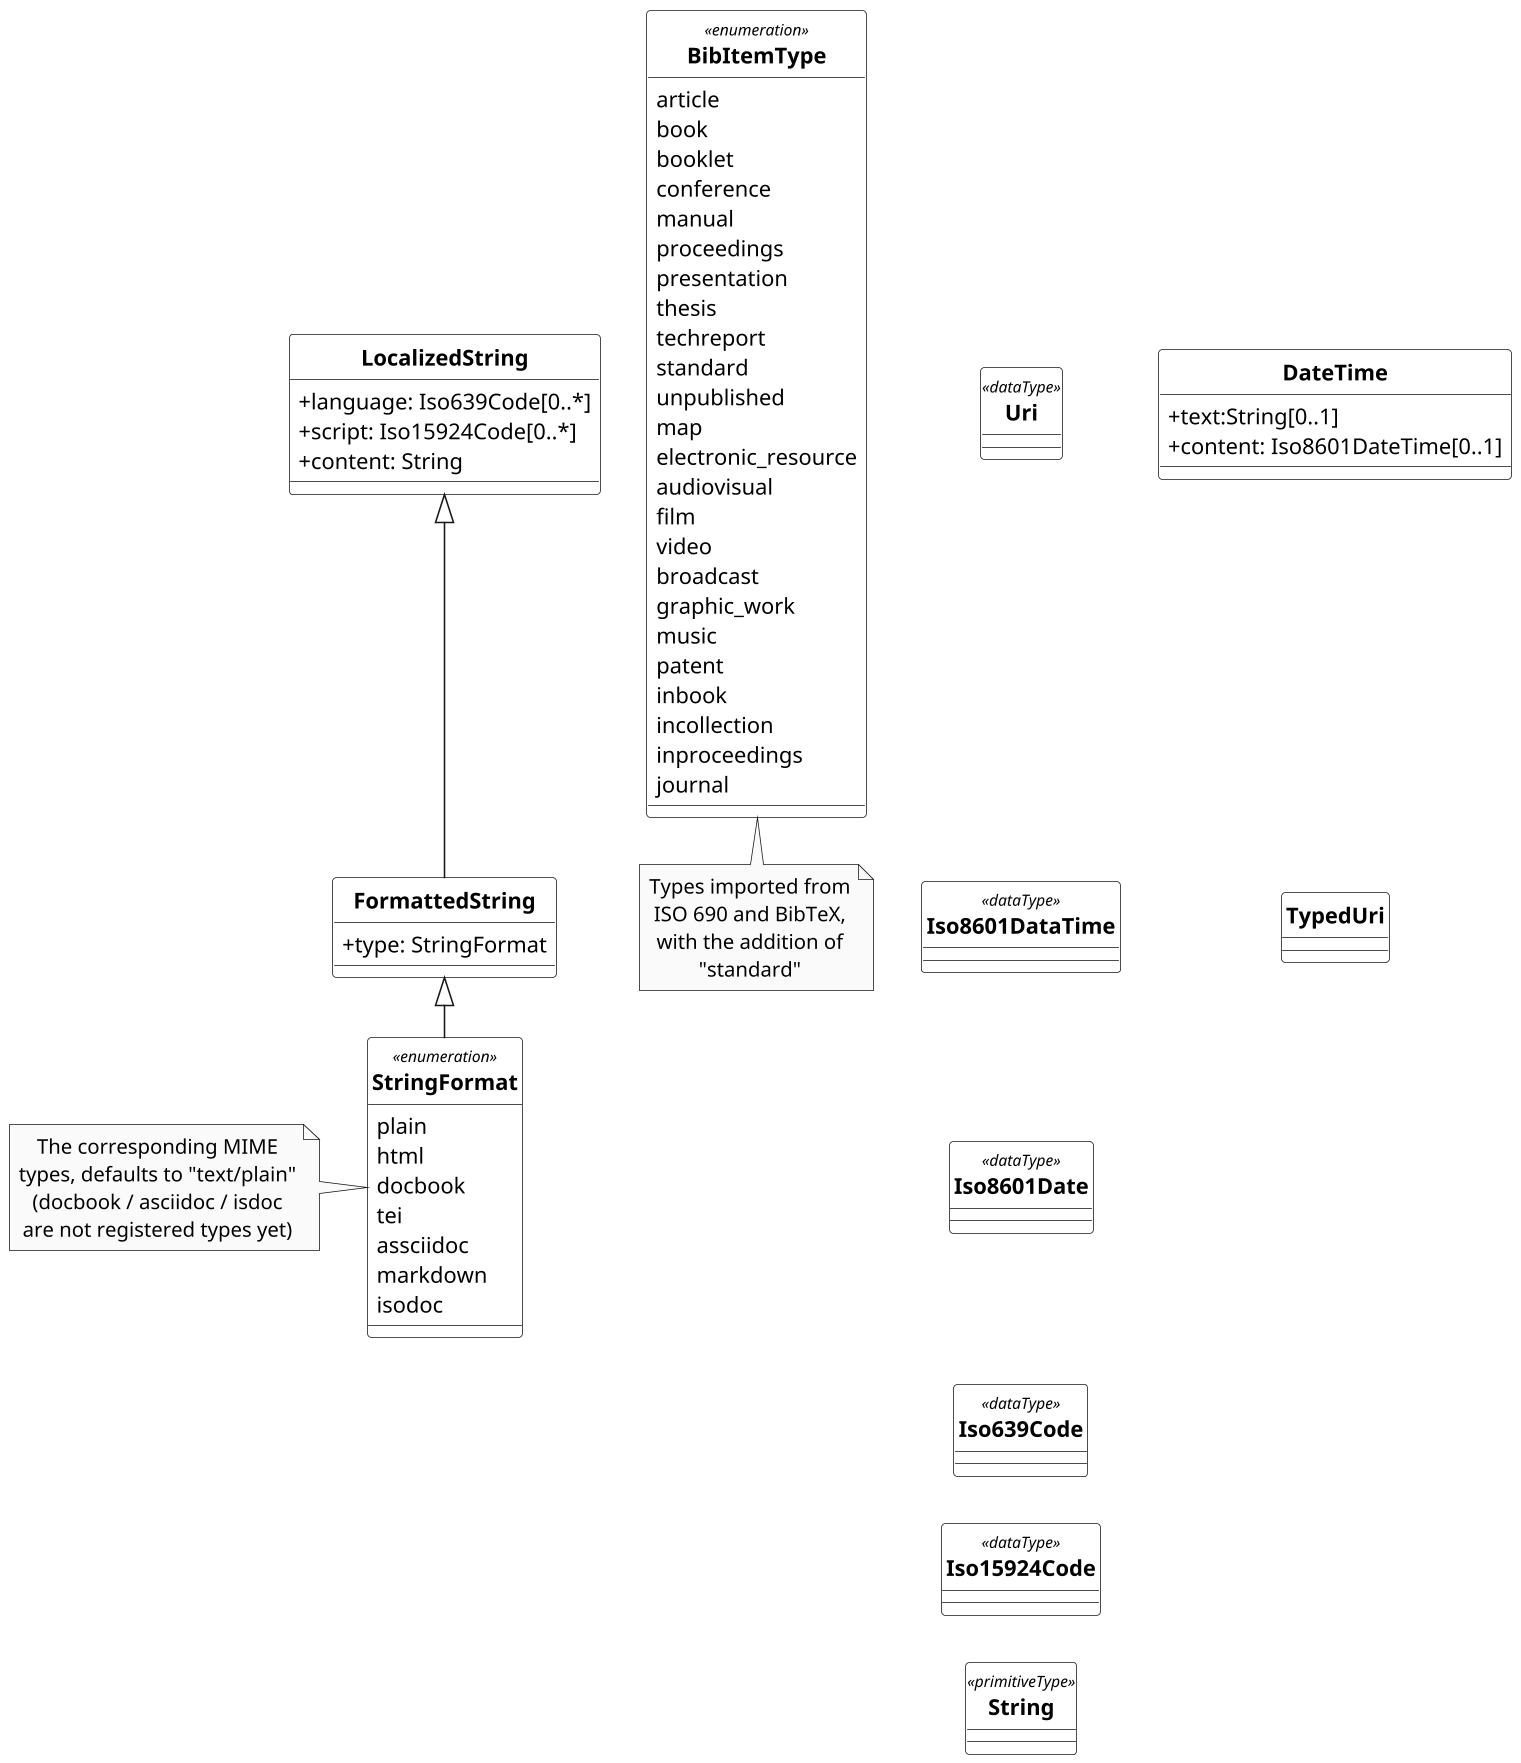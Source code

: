 @startuml RelBib_DataTypes
/'
Diagram:        RelBib_Series
DateCreate:     30/08/2018
Description:    These bibliographic models are developed to consolidate and standardize the data models used for bibliographic and citation purposes.
                These models are meant to be fully compatible with ISO 690 and ISO TC 46’s (and SC 4, SC 9) work on bibliography.
                They are used extensively in the following projects as containers for bibliographic data management and for managing document metadata:

                - ISO Standards
                - CSD Standards
                - Chinese Standards (GB and family)
                - ISO bibliography gem
                
                Below are the UML diagrams.
                The document models are expressed as UML and as RelaxNG Compact (RNC) grammars; see discussion under Grammars. This repository contains the RNC grammars for the base BibliographicItem model, Citation model and the Contributor model.
                The document models are currently used by IsoDoc-based authoring tools for standards, which convert Asciidoctor source to XML representations of the document models, and validate the XML generated against the RNC schemas:
                
                - https://github.com/riboseinc/asciidoctor-iso
                - https://github.com/riboseinc/asciidoctor-csd
                - https://github.com/riboseinc/asciidoctor-gb
                
                They are also used by tools that render those XML representations of the document models, into HTML and Microsoft Word:
                
                - https://github.com/riboseinc/isodoc
                - https://github.com/riboseinc/asciidoctor-csd (inheriting from isodoc)
                - https://github.com/riboseinc/asciidoctor-gb (inheriting from isodoc)

Hystory of changes:
> DD/MM/YYYY
    - 
    - 
'/

'******* CONFIGURATION ************************************************
top to bottom direction
skinparam classAttributeIconSize 0
skinparam Dpi 150
skinparam Monochrome true
skinparam LineType ortho
skinparam nodesep 30
skinparam ranksep 30
hide circle
/' skinparam CircledCharacterRadius 0 '/
/' skinparam CircledCharacterFontSize 0 '/
skinparam Default {
TextAlignment center
FontName Helvetica
}
skinparam Class {
AttributeIconSize 0
BackgroundColor White
FontStyle bold
StereotypeFontSize 10
}
skinparam Rectangle {
BackgroundColor White
FontStyle bold
FontSize 11
StereotypeFontSize 10
}
skinparam Object {
BackgroundColor White
FontStyle bold
FontSize 11
StereotypeFontSize 10
}
skinparam Entity {
StereotypeFontSize 10
}

'******* CLASS DEFINITION *********************************************

together {

    class Uri <<dataType>> {

    }

    class Iso8601DataTime <<dataType>> {

    }

    class Iso8601Date <<dataType>> {

    }

    class Iso639Code <<dataType>> {

    }

    class Iso15924Code <<dataType>> {

    }

    class String <<primitiveType>> {

    }

}

together {

    class DateTime{
        +text:String[0..1]
        +content: Iso8601DateTime[0..1]
    }

    class TypedUri{

    }


}

class LocalizedString{
    +language: Iso639Code[0..*]
    +script: Iso15924Code[0..*]
    +content: String
}


class FormattedString{
    +type: StringFormat
}

enum StringFormat <<enumeration>>{
    plain
    html
    docbook
    tei
    assciidoc
    markdown
    isodoc
}

enum BibItemType <<enumeration>>{
    article
    book
    booklet
    conference
    manual
    proceedings
    presentation
    thesis
    techreport
    standard
    unpublished
    map
    electronic_resource
    audiovisual
    film
    video
    broadcast
    graphic_work
    music
    patent
    inbook
    incollection
    inproceedings
    journal
}

'******* NOTES ********************************************************
note bottom of BibItemType: Types imported from\nISO 690 and BibTeX,\nwith the addition of\n"standard"
note left of StringFormat: The corresponding MIME\ntypes, defaults to "text/plain"\n(docbook / asciidoc / isdoc\nare not registered types yet)

'******* CLASS RELATIONS **********************************************
Uri -[hidden]- Iso8601DataTime
Iso8601DataTime -[hidden]- Iso8601Date
Iso8601Date -[hidden]- Iso639Code
Iso639Code -[hidden]- Iso15924Code
Iso15924Code -[hidden]- String
DateTime -[hidden]- TypedUri

LocalizedString <|-- FormattedString
FormattedString <|-- StringFormat

@enduml